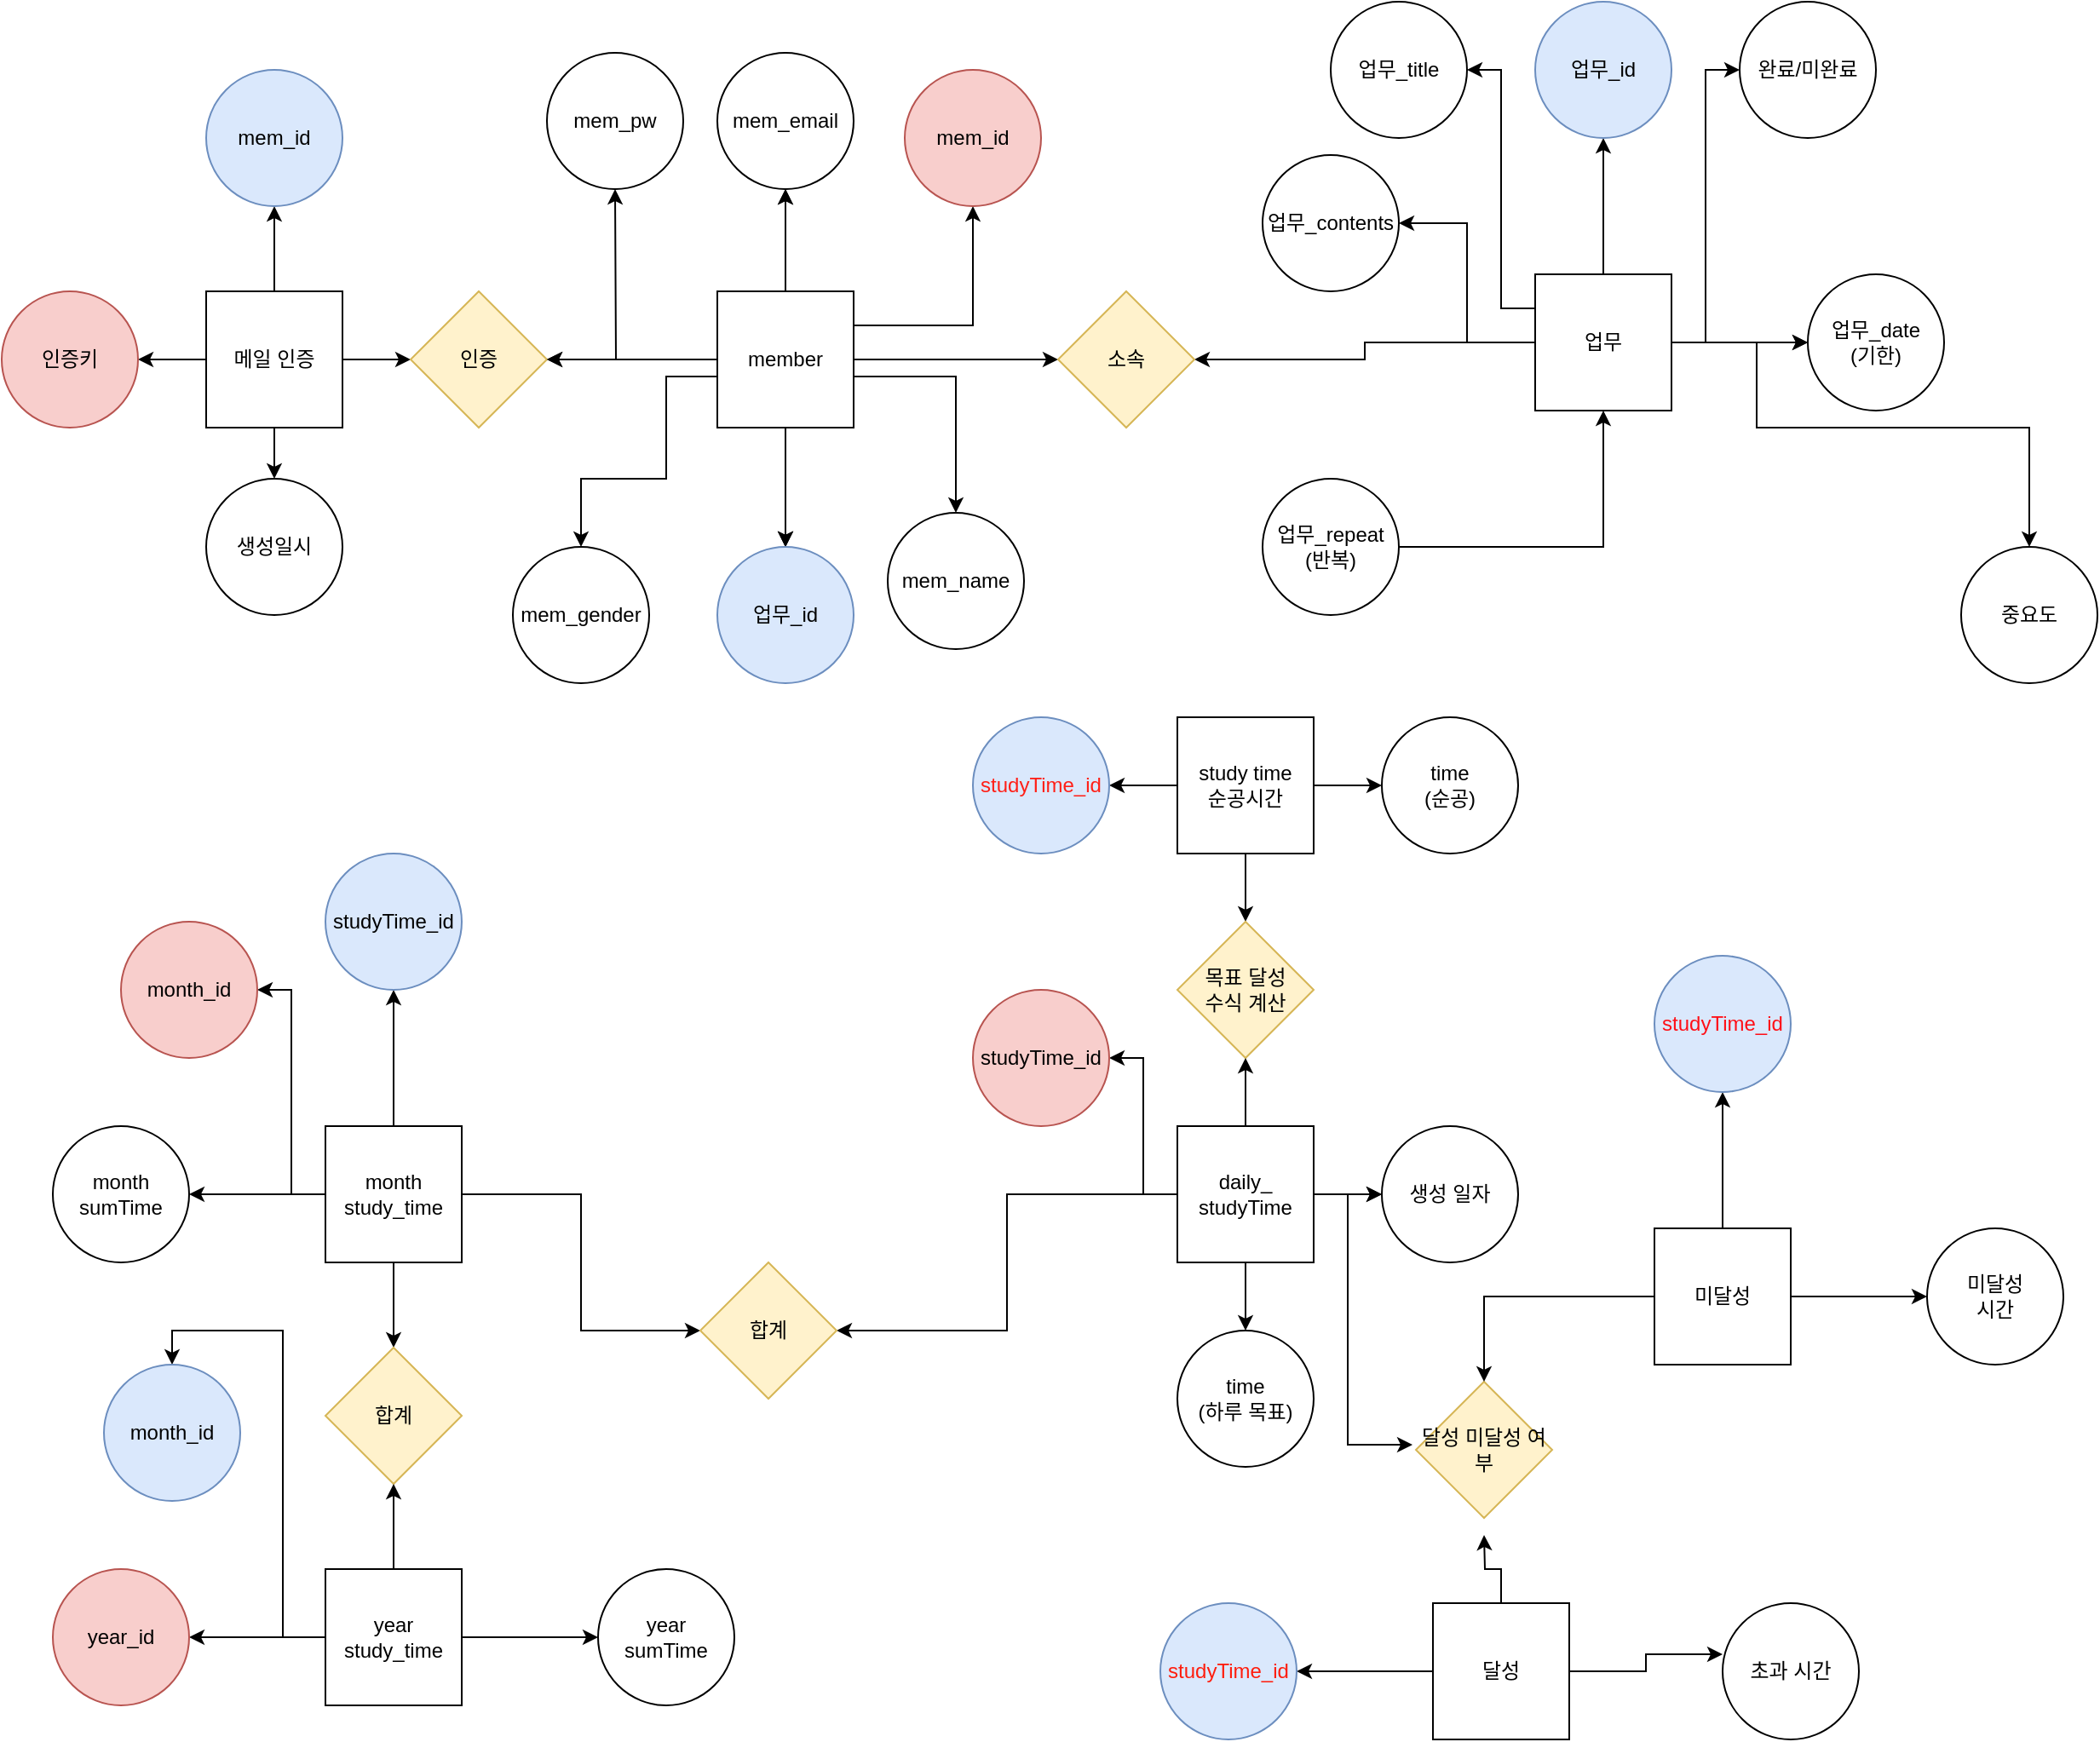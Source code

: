 <mxfile version="20.8.11" type="github">
  <diagram name="페이지-1" id="Z5iVOpoP6ubZI3EH9XKK">
    <mxGraphModel dx="2876" dy="1126" grid="1" gridSize="10" guides="1" tooltips="1" connect="1" arrows="1" fold="1" page="1" pageScale="1" pageWidth="827" pageHeight="1169" math="0" shadow="0">
      <root>
        <mxCell id="0" />
        <mxCell id="1" parent="0" />
        <mxCell id="UlXWe520lDp0XCcP4vNM-10" value="" style="edgeStyle=orthogonalEdgeStyle;rounded=0;orthogonalLoop=1;jettySize=auto;html=1;" parent="1" source="UlXWe520lDp0XCcP4vNM-2" target="UlXWe520lDp0XCcP4vNM-9" edge="1">
          <mxGeometry relative="1" as="geometry" />
        </mxCell>
        <mxCell id="UlXWe520lDp0XCcP4vNM-13" style="edgeStyle=orthogonalEdgeStyle;orthogonalLoop=1;jettySize=auto;html=1;rounded=0;" parent="1" source="UlXWe520lDp0XCcP4vNM-2" target="UlXWe520lDp0XCcP4vNM-11" edge="1">
          <mxGeometry relative="1" as="geometry">
            <Array as="points">
              <mxPoint x="700" y="200" />
              <mxPoint x="700" y="40" />
            </Array>
          </mxGeometry>
        </mxCell>
        <mxCell id="UlXWe520lDp0XCcP4vNM-16" value="" style="edgeStyle=orthogonalEdgeStyle;rounded=0;orthogonalLoop=1;jettySize=auto;html=1;" parent="1" source="UlXWe520lDp0XCcP4vNM-2" target="UlXWe520lDp0XCcP4vNM-15" edge="1">
          <mxGeometry relative="1" as="geometry">
            <Array as="points">
              <mxPoint x="580" y="180" />
              <mxPoint x="580" y="40" />
            </Array>
          </mxGeometry>
        </mxCell>
        <mxCell id="UlXWe520lDp0XCcP4vNM-19" value="" style="edgeStyle=orthogonalEdgeStyle;rounded=0;orthogonalLoop=1;jettySize=auto;html=1;" parent="1" source="UlXWe520lDp0XCcP4vNM-2" target="UlXWe520lDp0XCcP4vNM-18" edge="1">
          <mxGeometry relative="1" as="geometry" />
        </mxCell>
        <mxCell id="UlXWe520lDp0XCcP4vNM-21" value="" style="edgeStyle=orthogonalEdgeStyle;rounded=0;orthogonalLoop=1;jettySize=auto;html=1;" parent="1" source="UlXWe520lDp0XCcP4vNM-2" target="UlXWe520lDp0XCcP4vNM-18" edge="1">
          <mxGeometry relative="1" as="geometry" />
        </mxCell>
        <mxCell id="UlXWe520lDp0XCcP4vNM-27" style="edgeStyle=orthogonalEdgeStyle;rounded=0;orthogonalLoop=1;jettySize=auto;html=1;" parent="1" source="UlXWe520lDp0XCcP4vNM-2" target="UlXWe520lDp0XCcP4vNM-28" edge="1">
          <mxGeometry relative="1" as="geometry">
            <mxPoint x="520" y="360" as="targetPoint" />
            <Array as="points">
              <mxPoint x="730" y="200" />
              <mxPoint x="730" y="250" />
              <mxPoint x="890" y="250" />
            </Array>
          </mxGeometry>
        </mxCell>
        <mxCell id="PLkocOfoMKxcIyEo1UgD-39" style="edgeStyle=orthogonalEdgeStyle;rounded=0;orthogonalLoop=1;jettySize=auto;html=1;fontColor=#FF1D0D;" edge="1" parent="1" source="UlXWe520lDp0XCcP4vNM-2" target="PLkocOfoMKxcIyEo1UgD-32">
          <mxGeometry relative="1" as="geometry" />
        </mxCell>
        <mxCell id="PLkocOfoMKxcIyEo1UgD-41" style="edgeStyle=orthogonalEdgeStyle;rounded=0;orthogonalLoop=1;jettySize=auto;html=1;fontColor=#FF1D0D;" edge="1" parent="1" source="UlXWe520lDp0XCcP4vNM-2" target="UlXWe520lDp0XCcP4vNM-26">
          <mxGeometry relative="1" as="geometry" />
        </mxCell>
        <mxCell id="UlXWe520lDp0XCcP4vNM-2" value="업무" style="whiteSpace=wrap;html=1;aspect=fixed;" parent="1" vertex="1">
          <mxGeometry x="600" y="160" width="80" height="80" as="geometry" />
        </mxCell>
        <mxCell id="UlXWe520lDp0XCcP4vNM-9" value="업무_id" style="ellipse;whiteSpace=wrap;html=1;fillColor=#dae8fc;strokeColor=#6c8ebf;" parent="1" vertex="1">
          <mxGeometry x="600" width="80" height="80" as="geometry" />
        </mxCell>
        <mxCell id="UlXWe520lDp0XCcP4vNM-11" value="완료/미완료" style="ellipse;whiteSpace=wrap;html=1;" parent="1" vertex="1">
          <mxGeometry x="720" width="80" height="80" as="geometry" />
        </mxCell>
        <mxCell id="UlXWe520lDp0XCcP4vNM-15" value="업무_title" style="ellipse;whiteSpace=wrap;html=1;" parent="1" vertex="1">
          <mxGeometry x="480" width="80" height="80" as="geometry" />
        </mxCell>
        <mxCell id="UlXWe520lDp0XCcP4vNM-18" value="업무_date&lt;br&gt;(기한)" style="ellipse;whiteSpace=wrap;html=1;" parent="1" vertex="1">
          <mxGeometry x="760" y="160" width="80" height="80" as="geometry" />
        </mxCell>
        <mxCell id="PLkocOfoMKxcIyEo1UgD-10" style="edgeStyle=orthogonalEdgeStyle;rounded=0;orthogonalLoop=1;jettySize=auto;html=1;" edge="1" parent="1" source="UlXWe520lDp0XCcP4vNM-23" target="UlXWe520lDp0XCcP4vNM-2">
          <mxGeometry relative="1" as="geometry" />
        </mxCell>
        <mxCell id="UlXWe520lDp0XCcP4vNM-23" value="업무_repeat&lt;br&gt;(반복)" style="ellipse;whiteSpace=wrap;html=1;" parent="1" vertex="1">
          <mxGeometry x="440" y="280" width="80" height="80" as="geometry" />
        </mxCell>
        <mxCell id="UlXWe520lDp0XCcP4vNM-26" value="업무_contents" style="ellipse;whiteSpace=wrap;html=1;aspect=fixed;" parent="1" vertex="1">
          <mxGeometry x="440" y="90" width="80" height="80" as="geometry" />
        </mxCell>
        <mxCell id="UlXWe520lDp0XCcP4vNM-28" value="중요도" style="ellipse;whiteSpace=wrap;html=1;aspect=fixed;" parent="1" vertex="1">
          <mxGeometry x="850" y="320" width="80" height="80" as="geometry" />
        </mxCell>
        <mxCell id="UlXWe520lDp0XCcP4vNM-37" value="" style="edgeStyle=orthogonalEdgeStyle;rounded=0;orthogonalLoop=1;jettySize=auto;html=1;" parent="1" source="UlXWe520lDp0XCcP4vNM-30" target="UlXWe520lDp0XCcP4vNM-36" edge="1">
          <mxGeometry relative="1" as="geometry" />
        </mxCell>
        <mxCell id="UlXWe520lDp0XCcP4vNM-49" value="" style="edgeStyle=orthogonalEdgeStyle;rounded=0;orthogonalLoop=1;jettySize=auto;html=1;" parent="1" source="UlXWe520lDp0XCcP4vNM-30" target="UlXWe520lDp0XCcP4vNM-48" edge="1">
          <mxGeometry relative="1" as="geometry" />
        </mxCell>
        <mxCell id="UlXWe520lDp0XCcP4vNM-51" value="" style="edgeStyle=orthogonalEdgeStyle;rounded=0;orthogonalLoop=1;jettySize=auto;html=1;" parent="1" source="UlXWe520lDp0XCcP4vNM-30" target="UlXWe520lDp0XCcP4vNM-50" edge="1">
          <mxGeometry relative="1" as="geometry" />
        </mxCell>
        <mxCell id="UlXWe520lDp0XCcP4vNM-30" value="study time&lt;br&gt;순공시간" style="whiteSpace=wrap;html=1;aspect=fixed;" parent="1" vertex="1">
          <mxGeometry x="390" y="420" width="80" height="80" as="geometry" />
        </mxCell>
        <mxCell id="UlXWe520lDp0XCcP4vNM-36" value="목표 달성&lt;br&gt;수식 계산" style="rhombus;whiteSpace=wrap;html=1;fillColor=#fff2cc;strokeColor=#d6b656;" parent="1" vertex="1">
          <mxGeometry x="390" y="540" width="80" height="80" as="geometry" />
        </mxCell>
        <mxCell id="UlXWe520lDp0XCcP4vNM-39" style="edgeStyle=orthogonalEdgeStyle;rounded=0;orthogonalLoop=1;jettySize=auto;html=1;entryX=0.5;entryY=1;entryDx=0;entryDy=0;" parent="1" source="UlXWe520lDp0XCcP4vNM-38" target="UlXWe520lDp0XCcP4vNM-36" edge="1">
          <mxGeometry relative="1" as="geometry" />
        </mxCell>
        <mxCell id="UlXWe520lDp0XCcP4vNM-41" value="" style="edgeStyle=orthogonalEdgeStyle;rounded=0;orthogonalLoop=1;jettySize=auto;html=1;" parent="1" source="UlXWe520lDp0XCcP4vNM-38" target="UlXWe520lDp0XCcP4vNM-40" edge="1">
          <mxGeometry relative="1" as="geometry" />
        </mxCell>
        <mxCell id="UlXWe520lDp0XCcP4vNM-43" value="" style="edgeStyle=orthogonalEdgeStyle;rounded=0;orthogonalLoop=1;jettySize=auto;html=1;" parent="1" source="UlXWe520lDp0XCcP4vNM-38" target="UlXWe520lDp0XCcP4vNM-42" edge="1">
          <mxGeometry relative="1" as="geometry" />
        </mxCell>
        <mxCell id="UlXWe520lDp0XCcP4vNM-47" value="" style="edgeStyle=orthogonalEdgeStyle;rounded=0;orthogonalLoop=1;jettySize=auto;html=1;" parent="1" source="UlXWe520lDp0XCcP4vNM-38" target="UlXWe520lDp0XCcP4vNM-46" edge="1">
          <mxGeometry relative="1" as="geometry" />
        </mxCell>
        <mxCell id="UlXWe520lDp0XCcP4vNM-52" value="" style="edgeStyle=orthogonalEdgeStyle;rounded=0;orthogonalLoop=1;jettySize=auto;html=1;" parent="1" source="UlXWe520lDp0XCcP4vNM-38" target="UlXWe520lDp0XCcP4vNM-40" edge="1">
          <mxGeometry relative="1" as="geometry" />
        </mxCell>
        <mxCell id="UlXWe520lDp0XCcP4vNM-55" style="edgeStyle=orthogonalEdgeStyle;rounded=0;orthogonalLoop=1;jettySize=auto;html=1;entryX=-0.025;entryY=0.588;entryDx=0;entryDy=0;entryPerimeter=0;" parent="1" source="UlXWe520lDp0XCcP4vNM-38" edge="1">
          <mxGeometry relative="1" as="geometry">
            <mxPoint x="528" y="847.04" as="targetPoint" />
            <Array as="points">
              <mxPoint x="490" y="700" />
              <mxPoint x="490" y="847" />
            </Array>
          </mxGeometry>
        </mxCell>
        <mxCell id="fdHjZme6HcPmR97XXhPC-4" style="edgeStyle=orthogonalEdgeStyle;rounded=0;orthogonalLoop=1;jettySize=auto;html=1;" parent="1" source="UlXWe520lDp0XCcP4vNM-38" target="fdHjZme6HcPmR97XXhPC-3" edge="1">
          <mxGeometry relative="1" as="geometry" />
        </mxCell>
        <mxCell id="UlXWe520lDp0XCcP4vNM-38" value="daily_&lt;br&gt;studyTime" style="whiteSpace=wrap;html=1;aspect=fixed;" parent="1" vertex="1">
          <mxGeometry x="390" y="660" width="80" height="80" as="geometry" />
        </mxCell>
        <mxCell id="UlXWe520lDp0XCcP4vNM-40" value="생성 일자" style="ellipse;whiteSpace=wrap;html=1;" parent="1" vertex="1">
          <mxGeometry x="510" y="660" width="80" height="80" as="geometry" />
        </mxCell>
        <mxCell id="UlXWe520lDp0XCcP4vNM-42" value="studyTime_id" style="ellipse;whiteSpace=wrap;html=1;fillColor=#f8cecc;strokeColor=#b85450;" parent="1" vertex="1">
          <mxGeometry x="270" y="580" width="80" height="80" as="geometry" />
        </mxCell>
        <mxCell id="UlXWe520lDp0XCcP4vNM-46" value="time&lt;br&gt;(하루 목표)" style="ellipse;whiteSpace=wrap;html=1;" parent="1" vertex="1">
          <mxGeometry x="390" y="780" width="80" height="80" as="geometry" />
        </mxCell>
        <mxCell id="UlXWe520lDp0XCcP4vNM-48" value="&lt;font color=&quot;#ff1f17&quot;&gt;studyTime_id&lt;/font&gt;" style="ellipse;whiteSpace=wrap;html=1;fillColor=#dae8fc;strokeColor=#6c8ebf;" parent="1" vertex="1">
          <mxGeometry x="270" y="420" width="80" height="80" as="geometry" />
        </mxCell>
        <mxCell id="UlXWe520lDp0XCcP4vNM-50" value="time&lt;br&gt;(순공)" style="ellipse;whiteSpace=wrap;html=1;" parent="1" vertex="1">
          <mxGeometry x="510" y="420" width="80" height="80" as="geometry" />
        </mxCell>
        <mxCell id="UlXWe520lDp0XCcP4vNM-56" value="달성 미달성 여부" style="rhombus;whiteSpace=wrap;html=1;fillColor=#fff2cc;strokeColor=#d6b656;" parent="1" vertex="1">
          <mxGeometry x="530" y="810" width="80" height="80" as="geometry" />
        </mxCell>
        <mxCell id="UlXWe520lDp0XCcP4vNM-62" style="edgeStyle=orthogonalEdgeStyle;rounded=0;orthogonalLoop=1;jettySize=auto;html=1;" parent="1" source="UlXWe520lDp0XCcP4vNM-58" edge="1">
          <mxGeometry relative="1" as="geometry">
            <mxPoint x="570" y="900" as="targetPoint" />
          </mxGeometry>
        </mxCell>
        <mxCell id="UlXWe520lDp0XCcP4vNM-63" style="edgeStyle=orthogonalEdgeStyle;rounded=0;orthogonalLoop=1;jettySize=auto;html=1;entryX=0;entryY=0.375;entryDx=0;entryDy=0;entryPerimeter=0;" parent="1" source="UlXWe520lDp0XCcP4vNM-58" target="UlXWe520lDp0XCcP4vNM-60" edge="1">
          <mxGeometry relative="1" as="geometry" />
        </mxCell>
        <mxCell id="UlXWe520lDp0XCcP4vNM-70" value="" style="edgeStyle=orthogonalEdgeStyle;rounded=0;orthogonalLoop=1;jettySize=auto;html=1;" parent="1" source="UlXWe520lDp0XCcP4vNM-58" target="UlXWe520lDp0XCcP4vNM-69" edge="1">
          <mxGeometry relative="1" as="geometry" />
        </mxCell>
        <mxCell id="UlXWe520lDp0XCcP4vNM-58" value="달성" style="whiteSpace=wrap;html=1;aspect=fixed;" parent="1" vertex="1">
          <mxGeometry x="540" y="940" width="80" height="80" as="geometry" />
        </mxCell>
        <mxCell id="UlXWe520lDp0XCcP4vNM-60" value="초과 시간" style="ellipse;whiteSpace=wrap;html=1;" parent="1" vertex="1">
          <mxGeometry x="710" y="940" width="80" height="80" as="geometry" />
        </mxCell>
        <mxCell id="UlXWe520lDp0XCcP4vNM-67" value="" style="edgeStyle=orthogonalEdgeStyle;rounded=0;orthogonalLoop=1;jettySize=auto;html=1;" parent="1" source="UlXWe520lDp0XCcP4vNM-65" target="UlXWe520lDp0XCcP4vNM-66" edge="1">
          <mxGeometry relative="1" as="geometry" />
        </mxCell>
        <mxCell id="UlXWe520lDp0XCcP4vNM-68" style="edgeStyle=orthogonalEdgeStyle;rounded=0;orthogonalLoop=1;jettySize=auto;html=1;entryX=0.5;entryY=0;entryDx=0;entryDy=0;" parent="1" source="UlXWe520lDp0XCcP4vNM-65" target="UlXWe520lDp0XCcP4vNM-56" edge="1">
          <mxGeometry relative="1" as="geometry" />
        </mxCell>
        <mxCell id="UlXWe520lDp0XCcP4vNM-72" value="" style="edgeStyle=orthogonalEdgeStyle;rounded=0;orthogonalLoop=1;jettySize=auto;html=1;" parent="1" source="UlXWe520lDp0XCcP4vNM-65" target="UlXWe520lDp0XCcP4vNM-71" edge="1">
          <mxGeometry relative="1" as="geometry" />
        </mxCell>
        <mxCell id="UlXWe520lDp0XCcP4vNM-65" value="미달성" style="whiteSpace=wrap;html=1;aspect=fixed;" parent="1" vertex="1">
          <mxGeometry x="670" y="720" width="80" height="80" as="geometry" />
        </mxCell>
        <mxCell id="UlXWe520lDp0XCcP4vNM-66" value="미달성&lt;br&gt;시간" style="ellipse;whiteSpace=wrap;html=1;" parent="1" vertex="1">
          <mxGeometry x="830" y="720" width="80" height="80" as="geometry" />
        </mxCell>
        <mxCell id="UlXWe520lDp0XCcP4vNM-69" value="&lt;font color=&quot;#ff1d0d&quot;&gt;studyTime_id&lt;/font&gt;" style="ellipse;whiteSpace=wrap;html=1;fillColor=#dae8fc;strokeColor=#6c8ebf;" parent="1" vertex="1">
          <mxGeometry x="380" y="940" width="80" height="80" as="geometry" />
        </mxCell>
        <mxCell id="UlXWe520lDp0XCcP4vNM-71" value="&lt;font color=&quot;#ff0f17&quot;&gt;studyTime_id&lt;/font&gt;" style="ellipse;whiteSpace=wrap;html=1;strokeColor=#6c8ebf;fillColor=#dae8fc;" parent="1" vertex="1">
          <mxGeometry x="670" y="560" width="80" height="80" as="geometry" />
        </mxCell>
        <mxCell id="fdHjZme6HcPmR97XXhPC-5" style="edgeStyle=orthogonalEdgeStyle;rounded=0;orthogonalLoop=1;jettySize=auto;html=1;entryX=0;entryY=0.5;entryDx=0;entryDy=0;" parent="1" source="fdHjZme6HcPmR97XXhPC-1" target="fdHjZme6HcPmR97XXhPC-3" edge="1">
          <mxGeometry relative="1" as="geometry" />
        </mxCell>
        <mxCell id="fdHjZme6HcPmR97XXhPC-7" value="" style="edgeStyle=orthogonalEdgeStyle;rounded=0;orthogonalLoop=1;jettySize=auto;html=1;" parent="1" source="fdHjZme6HcPmR97XXhPC-1" target="fdHjZme6HcPmR97XXhPC-6" edge="1">
          <mxGeometry relative="1" as="geometry" />
        </mxCell>
        <mxCell id="fdHjZme6HcPmR97XXhPC-9" value="" style="edgeStyle=orthogonalEdgeStyle;rounded=0;orthogonalLoop=1;jettySize=auto;html=1;" parent="1" source="fdHjZme6HcPmR97XXhPC-1" target="fdHjZme6HcPmR97XXhPC-8" edge="1">
          <mxGeometry relative="1" as="geometry" />
        </mxCell>
        <mxCell id="fdHjZme6HcPmR97XXhPC-11" value="" style="edgeStyle=orthogonalEdgeStyle;rounded=0;orthogonalLoop=1;jettySize=auto;html=1;" parent="1" source="fdHjZme6HcPmR97XXhPC-1" target="fdHjZme6HcPmR97XXhPC-10" edge="1">
          <mxGeometry relative="1" as="geometry" />
        </mxCell>
        <mxCell id="fdHjZme6HcPmR97XXhPC-13" style="edgeStyle=orthogonalEdgeStyle;rounded=0;orthogonalLoop=1;jettySize=auto;html=1;entryX=1;entryY=0.5;entryDx=0;entryDy=0;" parent="1" source="fdHjZme6HcPmR97XXhPC-1" target="fdHjZme6HcPmR97XXhPC-12" edge="1">
          <mxGeometry relative="1" as="geometry" />
        </mxCell>
        <mxCell id="fdHjZme6HcPmR97XXhPC-1" value="month&lt;br&gt;study_time" style="whiteSpace=wrap;html=1;aspect=fixed;" parent="1" vertex="1">
          <mxGeometry x="-110" y="660" width="80" height="80" as="geometry" />
        </mxCell>
        <mxCell id="fdHjZme6HcPmR97XXhPC-3" value="합계" style="rhombus;whiteSpace=wrap;html=1;fillColor=#fff2cc;strokeColor=#d6b656;" parent="1" vertex="1">
          <mxGeometry x="110" y="740" width="80" height="80" as="geometry" />
        </mxCell>
        <mxCell id="fdHjZme6HcPmR97XXhPC-6" value="studyTime_id" style="ellipse;whiteSpace=wrap;html=1;fillColor=#dae8fc;strokeColor=#6c8ebf;" parent="1" vertex="1">
          <mxGeometry x="-110" y="500" width="80" height="80" as="geometry" />
        </mxCell>
        <mxCell id="fdHjZme6HcPmR97XXhPC-8" value="month&lt;br&gt;sumTime" style="ellipse;whiteSpace=wrap;html=1;" parent="1" vertex="1">
          <mxGeometry x="-270" y="660" width="80" height="80" as="geometry" />
        </mxCell>
        <mxCell id="fdHjZme6HcPmR97XXhPC-10" value="합계" style="rhombus;whiteSpace=wrap;html=1;fillColor=#fff2cc;strokeColor=#d6b656;" parent="1" vertex="1">
          <mxGeometry x="-110" y="790" width="80" height="80" as="geometry" />
        </mxCell>
        <mxCell id="fdHjZme6HcPmR97XXhPC-12" value="month_id" style="ellipse;whiteSpace=wrap;html=1;fillColor=#f8cecc;strokeColor=#b85450;" parent="1" vertex="1">
          <mxGeometry x="-230" y="540" width="80" height="80" as="geometry" />
        </mxCell>
        <mxCell id="fdHjZme6HcPmR97XXhPC-18" style="edgeStyle=orthogonalEdgeStyle;rounded=0;orthogonalLoop=1;jettySize=auto;html=1;" parent="1" source="fdHjZme6HcPmR97XXhPC-16" target="fdHjZme6HcPmR97XXhPC-10" edge="1">
          <mxGeometry relative="1" as="geometry" />
        </mxCell>
        <mxCell id="fdHjZme6HcPmR97XXhPC-20" value="" style="edgeStyle=orthogonalEdgeStyle;rounded=0;orthogonalLoop=1;jettySize=auto;html=1;" parent="1" source="fdHjZme6HcPmR97XXhPC-16" target="fdHjZme6HcPmR97XXhPC-19" edge="1">
          <mxGeometry relative="1" as="geometry" />
        </mxCell>
        <mxCell id="fdHjZme6HcPmR97XXhPC-22" value="" style="edgeStyle=orthogonalEdgeStyle;rounded=0;orthogonalLoop=1;jettySize=auto;html=1;" parent="1" source="fdHjZme6HcPmR97XXhPC-16" target="fdHjZme6HcPmR97XXhPC-21" edge="1">
          <mxGeometry relative="1" as="geometry" />
        </mxCell>
        <mxCell id="fdHjZme6HcPmR97XXhPC-24" style="edgeStyle=orthogonalEdgeStyle;rounded=0;orthogonalLoop=1;jettySize=auto;html=1;entryX=0.5;entryY=0;entryDx=0;entryDy=0;" parent="1" source="fdHjZme6HcPmR97XXhPC-16" target="fdHjZme6HcPmR97XXhPC-23" edge="1">
          <mxGeometry relative="1" as="geometry" />
        </mxCell>
        <mxCell id="fdHjZme6HcPmR97XXhPC-16" value="year&lt;br&gt;study_time" style="whiteSpace=wrap;html=1;aspect=fixed;" parent="1" vertex="1">
          <mxGeometry x="-110" y="920" width="80" height="80" as="geometry" />
        </mxCell>
        <mxCell id="fdHjZme6HcPmR97XXhPC-19" value="year_id" style="ellipse;whiteSpace=wrap;html=1;fillColor=#f8cecc;strokeColor=#b85450;" parent="1" vertex="1">
          <mxGeometry x="-270" y="920" width="80" height="80" as="geometry" />
        </mxCell>
        <mxCell id="fdHjZme6HcPmR97XXhPC-21" value="year&lt;br&gt;sumTime" style="ellipse;whiteSpace=wrap;html=1;" parent="1" vertex="1">
          <mxGeometry x="50" y="920" width="80" height="80" as="geometry" />
        </mxCell>
        <mxCell id="fdHjZme6HcPmR97XXhPC-23" value="month_id" style="ellipse;whiteSpace=wrap;html=1;fillColor=#dae8fc;strokeColor=#6c8ebf;" parent="1" vertex="1">
          <mxGeometry x="-240" y="800" width="80" height="80" as="geometry" />
        </mxCell>
        <mxCell id="PLkocOfoMKxcIyEo1UgD-3" value="" style="edgeStyle=orthogonalEdgeStyle;rounded=0;orthogonalLoop=1;jettySize=auto;html=1;" edge="1" parent="1" source="PLkocOfoMKxcIyEo1UgD-1" target="PLkocOfoMKxcIyEo1UgD-2">
          <mxGeometry relative="1" as="geometry" />
        </mxCell>
        <mxCell id="PLkocOfoMKxcIyEo1UgD-5" value="" style="edgeStyle=orthogonalEdgeStyle;rounded=0;orthogonalLoop=1;jettySize=auto;html=1;" edge="1" parent="1" source="PLkocOfoMKxcIyEo1UgD-1" target="PLkocOfoMKxcIyEo1UgD-4">
          <mxGeometry relative="1" as="geometry" />
        </mxCell>
        <mxCell id="PLkocOfoMKxcIyEo1UgD-7" value="" style="edgeStyle=orthogonalEdgeStyle;rounded=0;orthogonalLoop=1;jettySize=auto;html=1;" edge="1" parent="1" source="PLkocOfoMKxcIyEo1UgD-1" target="PLkocOfoMKxcIyEo1UgD-6">
          <mxGeometry relative="1" as="geometry" />
        </mxCell>
        <mxCell id="PLkocOfoMKxcIyEo1UgD-9" value="" style="edgeStyle=orthogonalEdgeStyle;rounded=0;orthogonalLoop=1;jettySize=auto;html=1;" edge="1" parent="1" source="PLkocOfoMKxcIyEo1UgD-1" target="PLkocOfoMKxcIyEo1UgD-8">
          <mxGeometry relative="1" as="geometry" />
        </mxCell>
        <mxCell id="PLkocOfoMKxcIyEo1UgD-1" value="메일 인증" style="whiteSpace=wrap;html=1;aspect=fixed;" vertex="1" parent="1">
          <mxGeometry x="-180" y="170" width="80" height="80" as="geometry" />
        </mxCell>
        <mxCell id="PLkocOfoMKxcIyEo1UgD-2" value="mem_id" style="ellipse;whiteSpace=wrap;html=1;fillColor=#dae8fc;strokeColor=#6c8ebf;" vertex="1" parent="1">
          <mxGeometry x="-180" y="40" width="80" height="80" as="geometry" />
        </mxCell>
        <mxCell id="PLkocOfoMKxcIyEo1UgD-4" value="인증키" style="ellipse;whiteSpace=wrap;html=1;fillColor=#f8cecc;strokeColor=#b85450;" vertex="1" parent="1">
          <mxGeometry x="-300" y="170" width="80" height="80" as="geometry" />
        </mxCell>
        <mxCell id="PLkocOfoMKxcIyEo1UgD-6" value="생성일시" style="ellipse;whiteSpace=wrap;html=1;" vertex="1" parent="1">
          <mxGeometry x="-180" y="280" width="80" height="80" as="geometry" />
        </mxCell>
        <mxCell id="PLkocOfoMKxcIyEo1UgD-8" value="인증" style="rhombus;whiteSpace=wrap;html=1;fillColor=#fff2cc;strokeColor=#d6b656;" vertex="1" parent="1">
          <mxGeometry x="-60" y="170" width="80" height="80" as="geometry" />
        </mxCell>
        <mxCell id="PLkocOfoMKxcIyEo1UgD-12" style="edgeStyle=orthogonalEdgeStyle;rounded=0;orthogonalLoop=1;jettySize=auto;html=1;entryX=1;entryY=0.5;entryDx=0;entryDy=0;" edge="1" parent="1" source="PLkocOfoMKxcIyEo1UgD-11" target="PLkocOfoMKxcIyEo1UgD-8">
          <mxGeometry relative="1" as="geometry" />
        </mxCell>
        <mxCell id="PLkocOfoMKxcIyEo1UgD-15" style="edgeStyle=orthogonalEdgeStyle;rounded=0;orthogonalLoop=1;jettySize=auto;html=1;entryX=0.5;entryY=0;entryDx=0;entryDy=0;" edge="1" parent="1" source="PLkocOfoMKxcIyEo1UgD-11" target="PLkocOfoMKxcIyEo1UgD-14">
          <mxGeometry relative="1" as="geometry" />
        </mxCell>
        <mxCell id="PLkocOfoMKxcIyEo1UgD-16" value="" style="edgeStyle=orthogonalEdgeStyle;rounded=0;orthogonalLoop=1;jettySize=auto;html=1;" edge="1" parent="1" source="PLkocOfoMKxcIyEo1UgD-11" target="PLkocOfoMKxcIyEo1UgD-8">
          <mxGeometry relative="1" as="geometry" />
        </mxCell>
        <mxCell id="PLkocOfoMKxcIyEo1UgD-18" style="edgeStyle=orthogonalEdgeStyle;rounded=0;orthogonalLoop=1;jettySize=auto;html=1;entryX=0.5;entryY=0;entryDx=0;entryDy=0;" edge="1" parent="1" source="PLkocOfoMKxcIyEo1UgD-11" target="PLkocOfoMKxcIyEo1UgD-17">
          <mxGeometry relative="1" as="geometry">
            <Array as="points">
              <mxPoint x="90" y="220" />
              <mxPoint x="90" y="280" />
              <mxPoint x="40" y="280" />
            </Array>
          </mxGeometry>
        </mxCell>
        <mxCell id="PLkocOfoMKxcIyEo1UgD-20" style="edgeStyle=orthogonalEdgeStyle;rounded=0;orthogonalLoop=1;jettySize=auto;html=1;entryX=0.5;entryY=1;entryDx=0;entryDy=0;" edge="1" parent="1" source="PLkocOfoMKxcIyEo1UgD-11" target="PLkocOfoMKxcIyEo1UgD-19">
          <mxGeometry relative="1" as="geometry" />
        </mxCell>
        <mxCell id="PLkocOfoMKxcIyEo1UgD-22" style="edgeStyle=orthogonalEdgeStyle;rounded=0;orthogonalLoop=1;jettySize=auto;html=1;entryX=0.5;entryY=0;entryDx=0;entryDy=0;" edge="1" parent="1" source="PLkocOfoMKxcIyEo1UgD-11" target="PLkocOfoMKxcIyEo1UgD-21">
          <mxGeometry relative="1" as="geometry">
            <Array as="points">
              <mxPoint x="260" y="220" />
            </Array>
          </mxGeometry>
        </mxCell>
        <mxCell id="PLkocOfoMKxcIyEo1UgD-23" style="edgeStyle=orthogonalEdgeStyle;rounded=0;orthogonalLoop=1;jettySize=auto;html=1;" edge="1" parent="1" source="PLkocOfoMKxcIyEo1UgD-11">
          <mxGeometry relative="1" as="geometry">
            <mxPoint x="60" y="110" as="targetPoint" />
          </mxGeometry>
        </mxCell>
        <mxCell id="PLkocOfoMKxcIyEo1UgD-25" value="" style="edgeStyle=orthogonalEdgeStyle;rounded=0;orthogonalLoop=1;jettySize=auto;html=1;" edge="1" parent="1" source="PLkocOfoMKxcIyEo1UgD-11" target="PLkocOfoMKxcIyEo1UgD-19">
          <mxGeometry relative="1" as="geometry" />
        </mxCell>
        <mxCell id="PLkocOfoMKxcIyEo1UgD-27" style="edgeStyle=orthogonalEdgeStyle;rounded=0;orthogonalLoop=1;jettySize=auto;html=1;entryX=0.5;entryY=1;entryDx=0;entryDy=0;" edge="1" parent="1" source="PLkocOfoMKxcIyEo1UgD-11" target="PLkocOfoMKxcIyEo1UgD-26">
          <mxGeometry relative="1" as="geometry">
            <Array as="points">
              <mxPoint x="270" y="190" />
            </Array>
          </mxGeometry>
        </mxCell>
        <mxCell id="PLkocOfoMKxcIyEo1UgD-33" style="edgeStyle=orthogonalEdgeStyle;rounded=0;orthogonalLoop=1;jettySize=auto;html=1;entryX=0;entryY=0.5;entryDx=0;entryDy=0;" edge="1" parent="1" source="PLkocOfoMKxcIyEo1UgD-11" target="PLkocOfoMKxcIyEo1UgD-32">
          <mxGeometry relative="1" as="geometry">
            <Array as="points">
              <mxPoint x="320" y="210" />
            </Array>
          </mxGeometry>
        </mxCell>
        <mxCell id="PLkocOfoMKxcIyEo1UgD-35" value="" style="edgeStyle=orthogonalEdgeStyle;rounded=0;orthogonalLoop=1;jettySize=auto;html=1;" edge="1" parent="1" source="PLkocOfoMKxcIyEo1UgD-11" target="PLkocOfoMKxcIyEo1UgD-14">
          <mxGeometry relative="1" as="geometry" />
        </mxCell>
        <mxCell id="PLkocOfoMKxcIyEo1UgD-36" value="" style="edgeStyle=orthogonalEdgeStyle;rounded=0;orthogonalLoop=1;jettySize=auto;html=1;" edge="1" parent="1" source="PLkocOfoMKxcIyEo1UgD-11" target="PLkocOfoMKxcIyEo1UgD-14">
          <mxGeometry relative="1" as="geometry" />
        </mxCell>
        <mxCell id="PLkocOfoMKxcIyEo1UgD-11" value="member" style="whiteSpace=wrap;html=1;aspect=fixed;" vertex="1" parent="1">
          <mxGeometry x="120" y="170" width="80" height="80" as="geometry" />
        </mxCell>
        <mxCell id="PLkocOfoMKxcIyEo1UgD-14" value="업무_id" style="ellipse;whiteSpace=wrap;html=1;fillColor=#dae8fc;strokeColor=#6c8ebf;" vertex="1" parent="1">
          <mxGeometry x="120" y="320" width="80" height="80" as="geometry" />
        </mxCell>
        <mxCell id="PLkocOfoMKxcIyEo1UgD-17" value="mem_gender" style="ellipse;whiteSpace=wrap;html=1;" vertex="1" parent="1">
          <mxGeometry y="320" width="80" height="80" as="geometry" />
        </mxCell>
        <mxCell id="PLkocOfoMKxcIyEo1UgD-19" value="mem_email" style="ellipse;whiteSpace=wrap;html=1;" vertex="1" parent="1">
          <mxGeometry x="120" y="30" width="80" height="80" as="geometry" />
        </mxCell>
        <mxCell id="PLkocOfoMKxcIyEo1UgD-21" value="mem_name" style="ellipse;whiteSpace=wrap;html=1;" vertex="1" parent="1">
          <mxGeometry x="220" y="300" width="80" height="80" as="geometry" />
        </mxCell>
        <mxCell id="PLkocOfoMKxcIyEo1UgD-24" value="mem_pw" style="ellipse;whiteSpace=wrap;html=1;" vertex="1" parent="1">
          <mxGeometry x="20" y="30" width="80" height="80" as="geometry" />
        </mxCell>
        <mxCell id="PLkocOfoMKxcIyEo1UgD-26" value="mem_id" style="ellipse;whiteSpace=wrap;html=1;fillColor=#f8cecc;strokeColor=#b85450;" vertex="1" parent="1">
          <mxGeometry x="230" y="40" width="80" height="80" as="geometry" />
        </mxCell>
        <mxCell id="PLkocOfoMKxcIyEo1UgD-32" value="소속" style="rhombus;whiteSpace=wrap;html=1;fillColor=#fff2cc;strokeColor=#d6b656;" vertex="1" parent="1">
          <mxGeometry x="320" y="170" width="80" height="80" as="geometry" />
        </mxCell>
      </root>
    </mxGraphModel>
  </diagram>
</mxfile>
